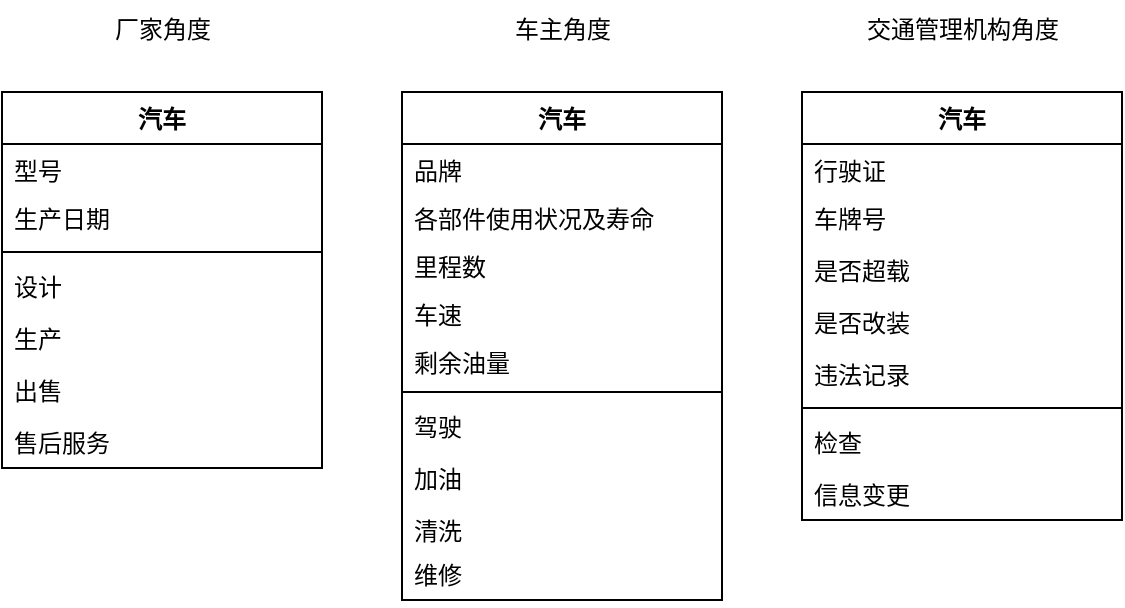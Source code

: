 <mxfile version="24.7.8">
  <diagram id="C5RBs43oDa-KdzZeNtuy" name="Page-1">
    <mxGraphModel dx="938" dy="873" grid="1" gridSize="10" guides="1" tooltips="1" connect="1" arrows="1" fold="1" page="1" pageScale="1" pageWidth="827" pageHeight="1169" math="0" shadow="0">
      <root>
        <mxCell id="WIyWlLk6GJQsqaUBKTNV-0" />
        <mxCell id="WIyWlLk6GJQsqaUBKTNV-1" parent="WIyWlLk6GJQsqaUBKTNV-0" />
        <mxCell id="ekCbcRZ1HQb7n6cyec4x-41" value="汽车" style="swimlane;fontStyle=1;align=center;verticalAlign=top;childLayout=stackLayout;horizontal=1;startSize=26;horizontalStack=0;resizeParent=1;resizeParentMax=0;resizeLast=0;collapsible=1;marginBottom=0;whiteSpace=wrap;html=1;" parent="WIyWlLk6GJQsqaUBKTNV-1" vertex="1">
          <mxGeometry x="120" y="160" width="160" height="188" as="geometry" />
        </mxCell>
        <mxCell id="ekCbcRZ1HQb7n6cyec4x-45" value="型号" style="text;align=left;verticalAlign=top;spacingLeft=4;spacingRight=4;overflow=hidden;rotatable=0;points=[[0,0.5],[1,0.5]];portConstraint=eastwest;" parent="ekCbcRZ1HQb7n6cyec4x-41" vertex="1">
          <mxGeometry y="26" width="160" height="24" as="geometry" />
        </mxCell>
        <mxCell id="ekCbcRZ1HQb7n6cyec4x-46" value="生产日期" style="text;align=left;verticalAlign=top;spacingLeft=4;spacingRight=4;overflow=hidden;rotatable=0;points=[[0,0.5],[1,0.5]];portConstraint=eastwest;rounded=0;shadow=0;html=0;" parent="ekCbcRZ1HQb7n6cyec4x-41" vertex="1">
          <mxGeometry y="50" width="160" height="26" as="geometry" />
        </mxCell>
        <mxCell id="ekCbcRZ1HQb7n6cyec4x-43" value="" style="line;strokeWidth=1;fillColor=none;align=left;verticalAlign=middle;spacingTop=-1;spacingLeft=3;spacingRight=3;rotatable=0;labelPosition=right;points=[];portConstraint=eastwest;strokeColor=inherit;" parent="ekCbcRZ1HQb7n6cyec4x-41" vertex="1">
          <mxGeometry y="76" width="160" height="8" as="geometry" />
        </mxCell>
        <mxCell id="ekCbcRZ1HQb7n6cyec4x-56" value="设计" style="text;align=left;verticalAlign=top;spacingLeft=4;spacingRight=4;overflow=hidden;rotatable=0;points=[[0,0.5],[1,0.5]];portConstraint=eastwest;" parent="ekCbcRZ1HQb7n6cyec4x-41" vertex="1">
          <mxGeometry y="84" width="160" height="26" as="geometry" />
        </mxCell>
        <mxCell id="ekCbcRZ1HQb7n6cyec4x-48" value="生产" style="text;align=left;verticalAlign=top;spacingLeft=4;spacingRight=4;overflow=hidden;rotatable=0;points=[[0,0.5],[1,0.5]];portConstraint=eastwest;" parent="ekCbcRZ1HQb7n6cyec4x-41" vertex="1">
          <mxGeometry y="110" width="160" height="26" as="geometry" />
        </mxCell>
        <mxCell id="_4rWAhGEOP1E53ZP6UxG-25" value="出售" style="text;align=left;verticalAlign=top;spacingLeft=4;spacingRight=4;overflow=hidden;rotatable=0;points=[[0,0.5],[1,0.5]];portConstraint=eastwest;" vertex="1" parent="ekCbcRZ1HQb7n6cyec4x-41">
          <mxGeometry y="136" width="160" height="26" as="geometry" />
        </mxCell>
        <mxCell id="_4rWAhGEOP1E53ZP6UxG-26" value="售后服务" style="text;align=left;verticalAlign=top;spacingLeft=4;spacingRight=4;overflow=hidden;rotatable=0;points=[[0,0.5],[1,0.5]];portConstraint=eastwest;" vertex="1" parent="ekCbcRZ1HQb7n6cyec4x-41">
          <mxGeometry y="162" width="160" height="26" as="geometry" />
        </mxCell>
        <mxCell id="_4rWAhGEOP1E53ZP6UxG-0" value="厂家角度" style="text;html=1;align=center;verticalAlign=middle;resizable=0;points=[];autosize=1;strokeColor=none;fillColor=none;" vertex="1" parent="WIyWlLk6GJQsqaUBKTNV-1">
          <mxGeometry x="165" y="114" width="70" height="30" as="geometry" />
        </mxCell>
        <mxCell id="_4rWAhGEOP1E53ZP6UxG-1" value="汽车" style="swimlane;fontStyle=1;align=center;verticalAlign=top;childLayout=stackLayout;horizontal=1;startSize=26;horizontalStack=0;resizeParent=1;resizeParentMax=0;resizeLast=0;collapsible=1;marginBottom=0;whiteSpace=wrap;html=1;" vertex="1" parent="WIyWlLk6GJQsqaUBKTNV-1">
          <mxGeometry x="320" y="160" width="160" height="254" as="geometry" />
        </mxCell>
        <mxCell id="_4rWAhGEOP1E53ZP6UxG-15" value="品牌" style="text;align=left;verticalAlign=top;spacingLeft=4;spacingRight=4;overflow=hidden;rotatable=0;points=[[0,0.5],[1,0.5]];portConstraint=eastwest;" vertex="1" parent="_4rWAhGEOP1E53ZP6UxG-1">
          <mxGeometry y="26" width="160" height="24" as="geometry" />
        </mxCell>
        <mxCell id="_4rWAhGEOP1E53ZP6UxG-17" value="各部件使用状况及寿命" style="text;align=left;verticalAlign=top;spacingLeft=4;spacingRight=4;overflow=hidden;rotatable=0;points=[[0,0.5],[1,0.5]];portConstraint=eastwest;" vertex="1" parent="_4rWAhGEOP1E53ZP6UxG-1">
          <mxGeometry y="50" width="160" height="24" as="geometry" />
        </mxCell>
        <mxCell id="_4rWAhGEOP1E53ZP6UxG-19" value="里程数" style="text;align=left;verticalAlign=top;spacingLeft=4;spacingRight=4;overflow=hidden;rotatable=0;points=[[0,0.5],[1,0.5]];portConstraint=eastwest;" vertex="1" parent="_4rWAhGEOP1E53ZP6UxG-1">
          <mxGeometry y="74" width="160" height="24" as="geometry" />
        </mxCell>
        <mxCell id="_4rWAhGEOP1E53ZP6UxG-20" value="车速" style="text;align=left;verticalAlign=top;spacingLeft=4;spacingRight=4;overflow=hidden;rotatable=0;points=[[0,0.5],[1,0.5]];portConstraint=eastwest;" vertex="1" parent="_4rWAhGEOP1E53ZP6UxG-1">
          <mxGeometry y="98" width="160" height="24" as="geometry" />
        </mxCell>
        <mxCell id="_4rWAhGEOP1E53ZP6UxG-18" value="剩余油量&#xa;&#xa;" style="text;align=left;verticalAlign=top;spacingLeft=4;spacingRight=4;overflow=hidden;rotatable=0;points=[[0,0.5],[1,0.5]];portConstraint=eastwest;" vertex="1" parent="_4rWAhGEOP1E53ZP6UxG-1">
          <mxGeometry y="122" width="160" height="24" as="geometry" />
        </mxCell>
        <mxCell id="_4rWAhGEOP1E53ZP6UxG-4" value="" style="line;strokeWidth=1;fillColor=none;align=left;verticalAlign=middle;spacingTop=-1;spacingLeft=3;spacingRight=3;rotatable=0;labelPosition=right;points=[];portConstraint=eastwest;strokeColor=inherit;" vertex="1" parent="_4rWAhGEOP1E53ZP6UxG-1">
          <mxGeometry y="146" width="160" height="8" as="geometry" />
        </mxCell>
        <mxCell id="_4rWAhGEOP1E53ZP6UxG-5" value="驾驶" style="text;align=left;verticalAlign=top;spacingLeft=4;spacingRight=4;overflow=hidden;rotatable=0;points=[[0,0.5],[1,0.5]];portConstraint=eastwest;" vertex="1" parent="_4rWAhGEOP1E53ZP6UxG-1">
          <mxGeometry y="154" width="160" height="26" as="geometry" />
        </mxCell>
        <mxCell id="_4rWAhGEOP1E53ZP6UxG-6" value="加油" style="text;align=left;verticalAlign=top;spacingLeft=4;spacingRight=4;overflow=hidden;rotatable=0;points=[[0,0.5],[1,0.5]];portConstraint=eastwest;" vertex="1" parent="_4rWAhGEOP1E53ZP6UxG-1">
          <mxGeometry y="180" width="160" height="26" as="geometry" />
        </mxCell>
        <mxCell id="_4rWAhGEOP1E53ZP6UxG-21" value="清洗" style="text;align=left;verticalAlign=top;spacingLeft=4;spacingRight=4;overflow=hidden;rotatable=0;points=[[0,0.5],[1,0.5]];portConstraint=eastwest;" vertex="1" parent="_4rWAhGEOP1E53ZP6UxG-1">
          <mxGeometry y="206" width="160" height="22" as="geometry" />
        </mxCell>
        <mxCell id="_4rWAhGEOP1E53ZP6UxG-22" value="维修" style="text;align=left;verticalAlign=top;spacingLeft=4;spacingRight=4;overflow=hidden;rotatable=0;points=[[0,0.5],[1,0.5]];portConstraint=eastwest;" vertex="1" parent="_4rWAhGEOP1E53ZP6UxG-1">
          <mxGeometry y="228" width="160" height="26" as="geometry" />
        </mxCell>
        <mxCell id="_4rWAhGEOP1E53ZP6UxG-7" value="车主角度" style="text;html=1;align=center;verticalAlign=middle;resizable=0;points=[];autosize=1;strokeColor=none;fillColor=none;" vertex="1" parent="WIyWlLk6GJQsqaUBKTNV-1">
          <mxGeometry x="365" y="114" width="70" height="30" as="geometry" />
        </mxCell>
        <mxCell id="_4rWAhGEOP1E53ZP6UxG-8" value="汽车" style="swimlane;fontStyle=1;align=center;verticalAlign=top;childLayout=stackLayout;horizontal=1;startSize=26;horizontalStack=0;resizeParent=1;resizeParentMax=0;resizeLast=0;collapsible=1;marginBottom=0;whiteSpace=wrap;html=1;" vertex="1" parent="WIyWlLk6GJQsqaUBKTNV-1">
          <mxGeometry x="520" y="160" width="160" height="214" as="geometry" />
        </mxCell>
        <mxCell id="_4rWAhGEOP1E53ZP6UxG-9" value="行驶证" style="text;align=left;verticalAlign=top;spacingLeft=4;spacingRight=4;overflow=hidden;rotatable=0;points=[[0,0.5],[1,0.5]];portConstraint=eastwest;" vertex="1" parent="_4rWAhGEOP1E53ZP6UxG-8">
          <mxGeometry y="26" width="160" height="24" as="geometry" />
        </mxCell>
        <mxCell id="_4rWAhGEOP1E53ZP6UxG-23" value="车牌号" style="text;align=left;verticalAlign=top;spacingLeft=4;spacingRight=4;overflow=hidden;rotatable=0;points=[[0,0.5],[1,0.5]];portConstraint=eastwest;rounded=0;shadow=0;html=0;" vertex="1" parent="_4rWAhGEOP1E53ZP6UxG-8">
          <mxGeometry y="50" width="160" height="26" as="geometry" />
        </mxCell>
        <mxCell id="_4rWAhGEOP1E53ZP6UxG-27" value="是否超载" style="text;align=left;verticalAlign=top;spacingLeft=4;spacingRight=4;overflow=hidden;rotatable=0;points=[[0,0.5],[1,0.5]];portConstraint=eastwest;rounded=0;shadow=0;html=0;" vertex="1" parent="_4rWAhGEOP1E53ZP6UxG-8">
          <mxGeometry y="76" width="160" height="26" as="geometry" />
        </mxCell>
        <mxCell id="_4rWAhGEOP1E53ZP6UxG-10" value="是否改装" style="text;align=left;verticalAlign=top;spacingLeft=4;spacingRight=4;overflow=hidden;rotatable=0;points=[[0,0.5],[1,0.5]];portConstraint=eastwest;rounded=0;shadow=0;html=0;" vertex="1" parent="_4rWAhGEOP1E53ZP6UxG-8">
          <mxGeometry y="102" width="160" height="26" as="geometry" />
        </mxCell>
        <mxCell id="_4rWAhGEOP1E53ZP6UxG-28" value="违法记录" style="text;align=left;verticalAlign=top;spacingLeft=4;spacingRight=4;overflow=hidden;rotatable=0;points=[[0,0.5],[1,0.5]];portConstraint=eastwest;rounded=0;shadow=0;html=0;" vertex="1" parent="_4rWAhGEOP1E53ZP6UxG-8">
          <mxGeometry y="128" width="160" height="26" as="geometry" />
        </mxCell>
        <mxCell id="_4rWAhGEOP1E53ZP6UxG-11" value="" style="line;strokeWidth=1;fillColor=none;align=left;verticalAlign=middle;spacingTop=-1;spacingLeft=3;spacingRight=3;rotatable=0;labelPosition=right;points=[];portConstraint=eastwest;strokeColor=inherit;" vertex="1" parent="_4rWAhGEOP1E53ZP6UxG-8">
          <mxGeometry y="154" width="160" height="8" as="geometry" />
        </mxCell>
        <mxCell id="_4rWAhGEOP1E53ZP6UxG-12" value="检查" style="text;align=left;verticalAlign=top;spacingLeft=4;spacingRight=4;overflow=hidden;rotatable=0;points=[[0,0.5],[1,0.5]];portConstraint=eastwest;" vertex="1" parent="_4rWAhGEOP1E53ZP6UxG-8">
          <mxGeometry y="162" width="160" height="26" as="geometry" />
        </mxCell>
        <mxCell id="_4rWAhGEOP1E53ZP6UxG-13" value="信息变更" style="text;align=left;verticalAlign=top;spacingLeft=4;spacingRight=4;overflow=hidden;rotatable=0;points=[[0,0.5],[1,0.5]];portConstraint=eastwest;" vertex="1" parent="_4rWAhGEOP1E53ZP6UxG-8">
          <mxGeometry y="188" width="160" height="26" as="geometry" />
        </mxCell>
        <mxCell id="_4rWAhGEOP1E53ZP6UxG-14" value="交通管理机构&lt;span style=&quot;background-color: initial;&quot;&gt;角度&lt;/span&gt;" style="text;html=1;align=center;verticalAlign=middle;resizable=0;points=[];autosize=1;strokeColor=none;fillColor=none;" vertex="1" parent="WIyWlLk6GJQsqaUBKTNV-1">
          <mxGeometry x="540" y="114" width="120" height="30" as="geometry" />
        </mxCell>
      </root>
    </mxGraphModel>
  </diagram>
</mxfile>
